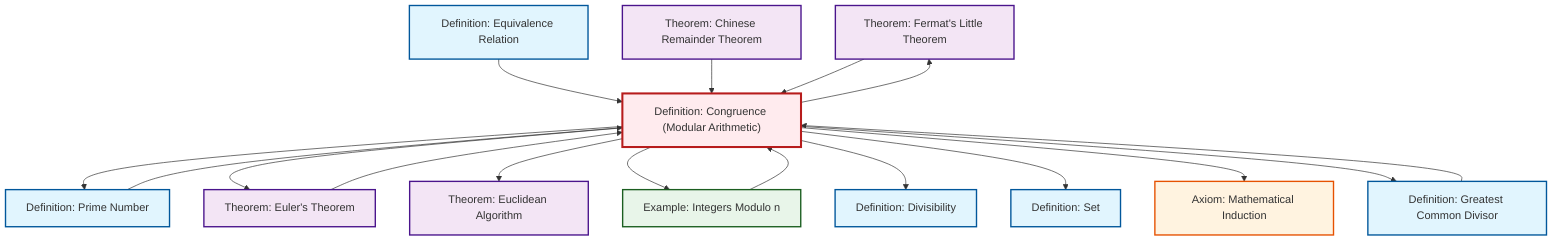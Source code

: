 graph TD
    classDef definition fill:#e1f5fe,stroke:#01579b,stroke-width:2px
    classDef theorem fill:#f3e5f5,stroke:#4a148c,stroke-width:2px
    classDef axiom fill:#fff3e0,stroke:#e65100,stroke-width:2px
    classDef example fill:#e8f5e9,stroke:#1b5e20,stroke-width:2px
    classDef current fill:#ffebee,stroke:#b71c1c,stroke-width:3px
    def-set["Definition: Set"]:::definition
    thm-euclidean-algorithm["Theorem: Euclidean Algorithm"]:::theorem
    thm-fermat-little["Theorem: Fermat's Little Theorem"]:::theorem
    thm-euler["Theorem: Euler's Theorem"]:::theorem
    def-congruence["Definition: Congruence (Modular Arithmetic)"]:::definition
    ex-quotient-integers-mod-n["Example: Integers Modulo n"]:::example
    def-equivalence-relation["Definition: Equivalence Relation"]:::definition
    ax-induction["Axiom: Mathematical Induction"]:::axiom
    def-prime["Definition: Prime Number"]:::definition
    def-gcd["Definition: Greatest Common Divisor"]:::definition
    thm-chinese-remainder["Theorem: Chinese Remainder Theorem"]:::theorem
    def-divisibility["Definition: Divisibility"]:::definition
    def-congruence --> def-prime
    def-equivalence-relation --> def-congruence
    def-congruence --> thm-euler
    ex-quotient-integers-mod-n --> def-congruence
    def-congruence --> thm-euclidean-algorithm
    def-congruence --> thm-fermat-little
    def-gcd --> def-congruence
    def-congruence --> ex-quotient-integers-mod-n
    def-prime --> def-congruence
    def-congruence --> def-divisibility
    def-congruence --> def-set
    thm-chinese-remainder --> def-congruence
    thm-fermat-little --> def-congruence
    def-congruence --> ax-induction
    def-congruence --> def-gcd
    thm-euler --> def-congruence
    class def-congruence current